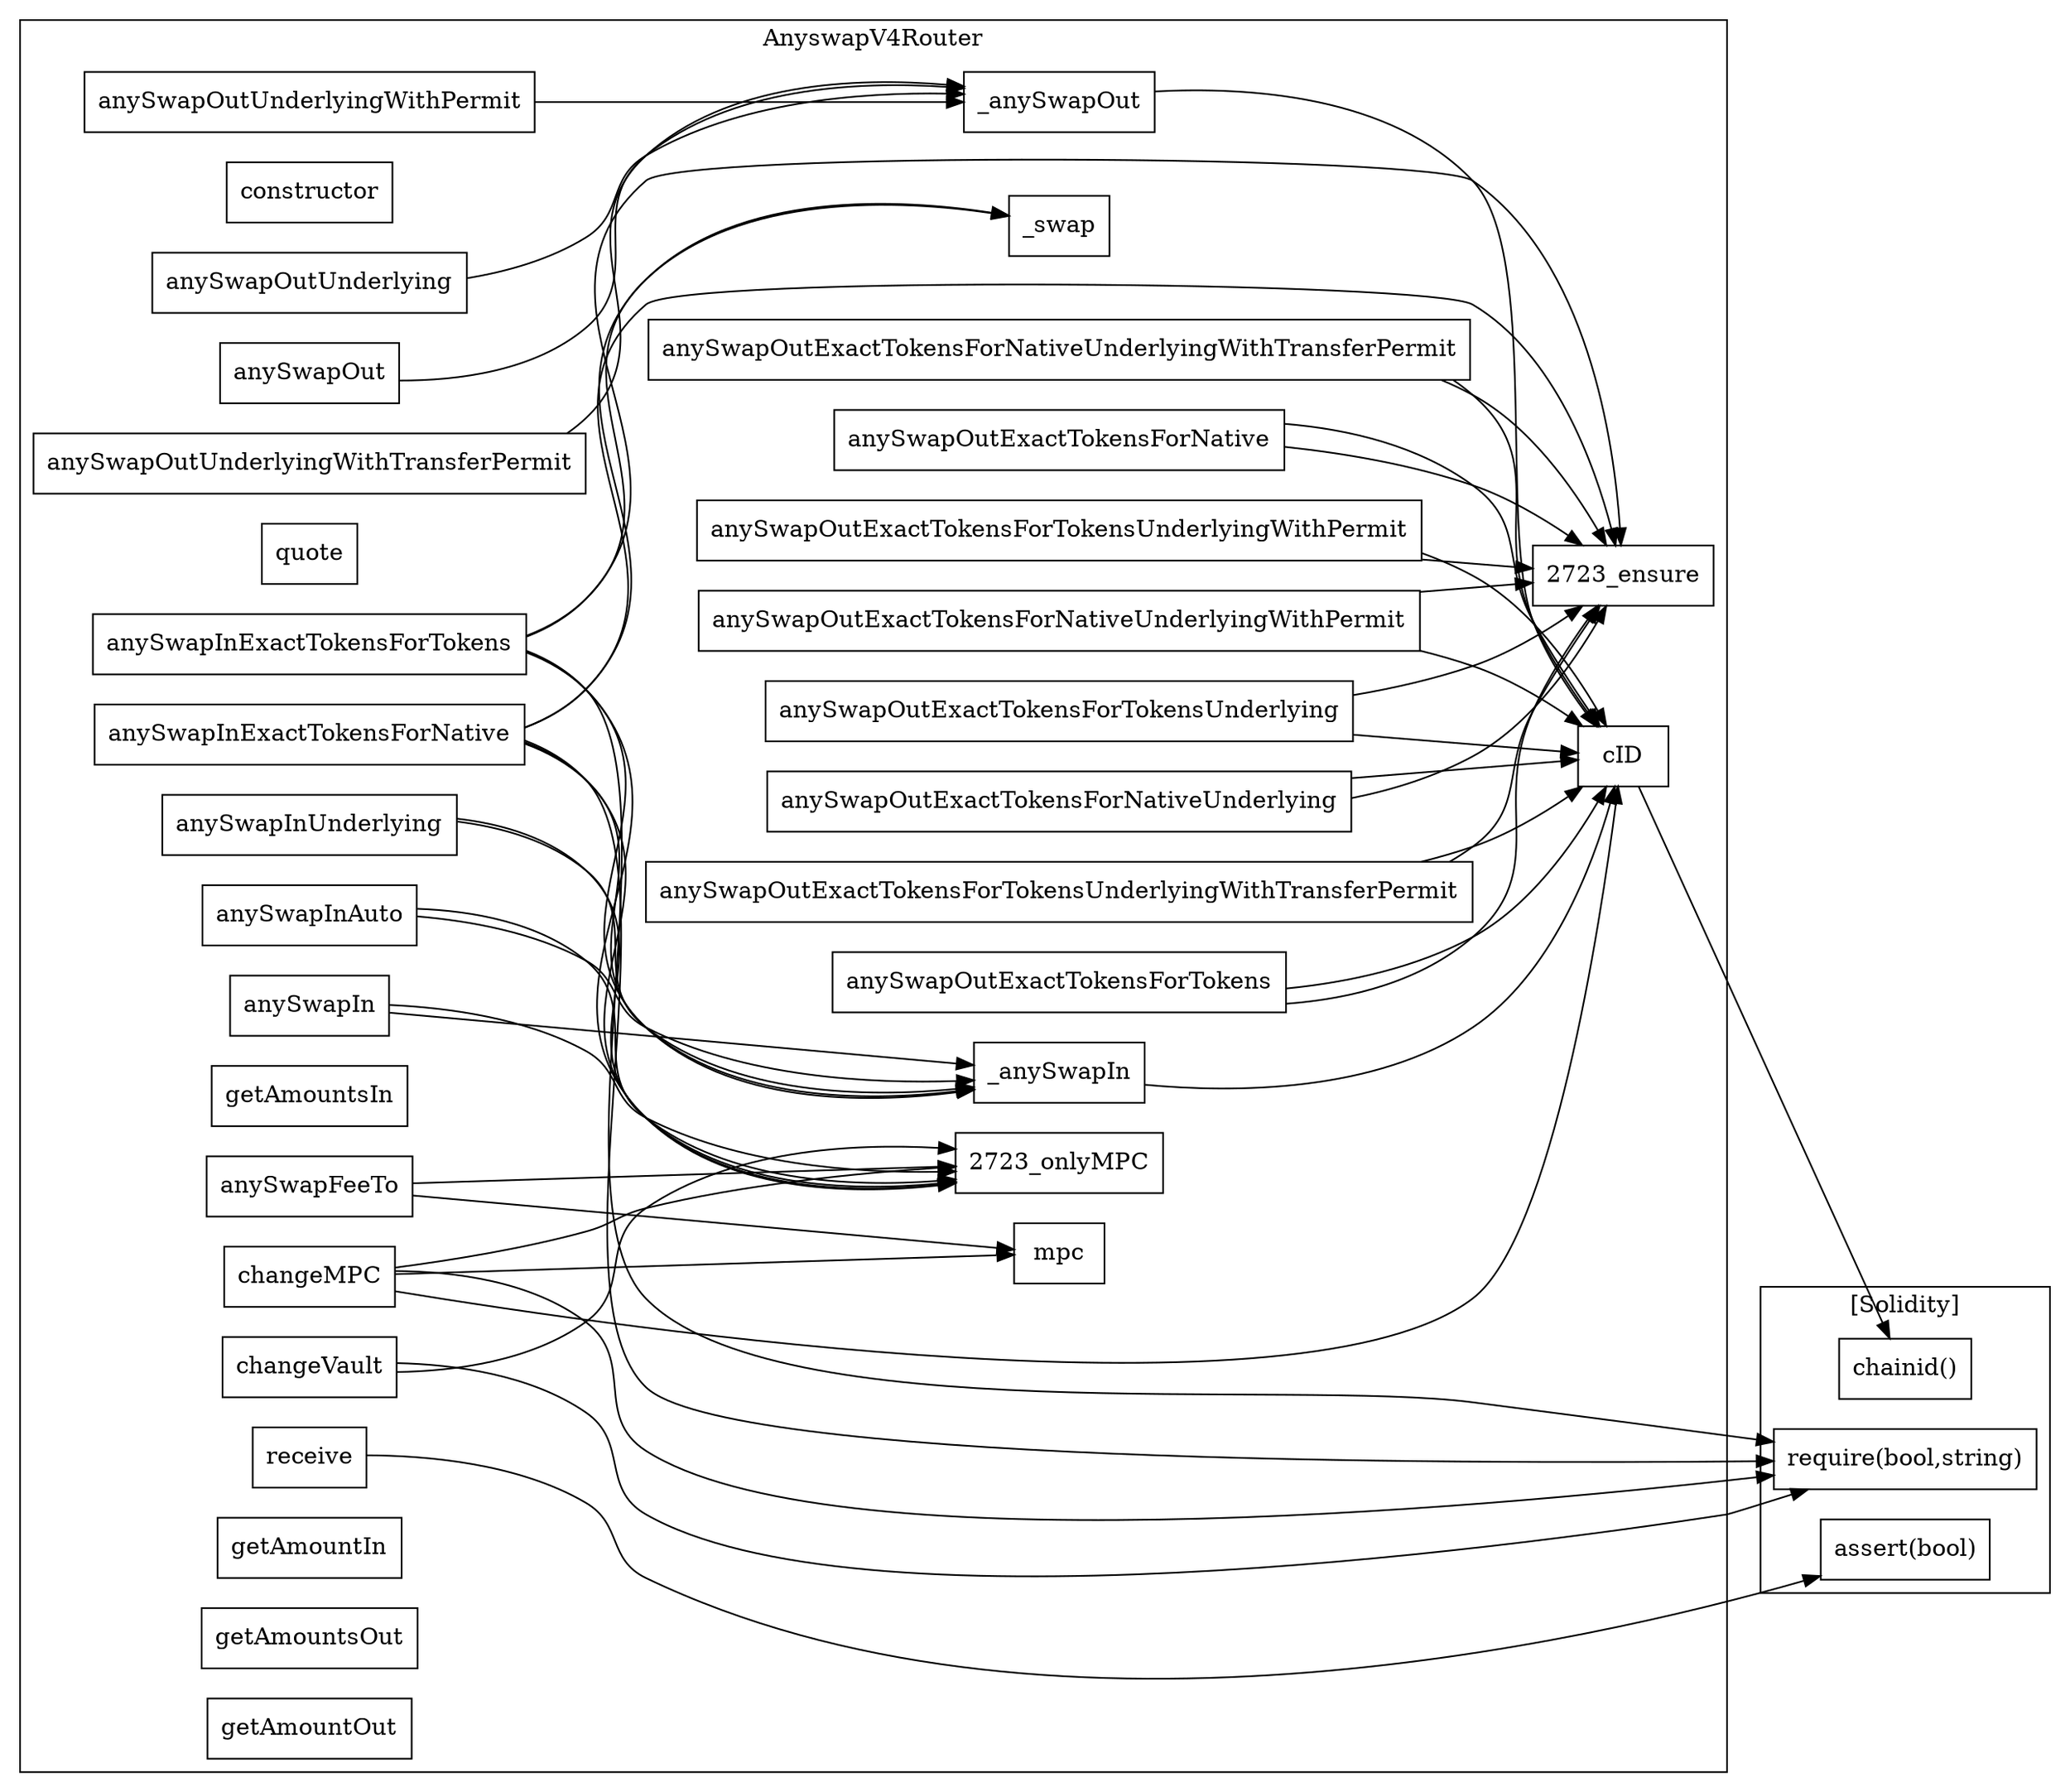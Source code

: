 strict digraph {
rankdir="LR"
node [shape=box]
subgraph cluster_2723_AnyswapV4Router {
label = "AnyswapV4Router"
"2723_anySwapOutExactTokensForNative" [label="anySwapOutExactTokensForNative"]
"2723_anySwapInExactTokensForTokens" [label="anySwapInExactTokensForTokens"]
"2723_constructor" [label="constructor"]
"2723_changeMPC" [label="changeMPC"]
"2723_anySwapOutExactTokensForNativeUnderlyingWithTransferPermit" [label="anySwapOutExactTokensForNativeUnderlyingWithTransferPermit"]
"2723_anySwapInAuto" [label="anySwapInAuto"]
"2723_anySwapInExactTokensForNative" [label="anySwapInExactTokensForNative"]
"2723_quote" [label="quote"]
"2723_anySwapOutExactTokensForNativeUnderlyingWithPermit" [label="anySwapOutExactTokensForNativeUnderlyingWithPermit"]
"2723_anySwapOutExactTokensForTokensUnderlying" [label="anySwapOutExactTokensForTokensUnderlying"]
"2723_anySwapOutExactTokensForNativeUnderlying" [label="anySwapOutExactTokensForNativeUnderlying"]
"2723_anySwapFeeTo" [label="anySwapFeeTo"]
"2723_anySwapOutExactTokensForTokensUnderlyingWithTransferPermit" [label="anySwapOutExactTokensForTokensUnderlyingWithTransferPermit"]
"2723_anySwapOutUnderlyingWithTransferPermit" [label="anySwapOutUnderlyingWithTransferPermit"]
"2723_anySwapInUnderlying" [label="anySwapInUnderlying"]
"2723_receive" [label="receive"]
"2723_anySwapOutUnderlyingWithPermit" [label="anySwapOutUnderlyingWithPermit"]
"2723_mpc" [label="mpc"]
"2723_getAmountsIn" [label="getAmountsIn"]
"2723_anySwapOutExactTokensForTokens" [label="anySwapOutExactTokensForTokens"]
"2723__anySwapOut" [label="_anySwapOut"]
"2723_cID" [label="cID"]
"2723__anySwapIn" [label="_anySwapIn"]
"2723_anySwapOut" [label="anySwapOut"]
"2723__swap" [label="_swap"]
"2723_changeVault" [label="changeVault"]
"2723_anySwapIn" [label="anySwapIn"]
"2723_anySwapOutExactTokensForTokensUnderlyingWithPermit" [label="anySwapOutExactTokensForTokensUnderlyingWithPermit"]
"2723_anySwapOutUnderlying" [label="anySwapOutUnderlying"]
"2723_getAmountIn" [label="getAmountIn"]
"2723_getAmountsOut" [label="getAmountsOut"]
"2723_getAmountOut" [label="getAmountOut"]
"2723_anySwapOutExactTokensForNativeUnderlyingWithTransferPermit" -> "2723_cID"
"2723_anySwapOutUnderlyingWithTransferPermit" -> "2723__anySwapOut"
"2723_anySwapInExactTokensForNative" -> "2723_onlyMPC"
"2723_changeMPC" -> "2723_mpc"
"2723_anySwapOutExactTokensForNativeUnderlying" -> "2723_ensure"
"2723__anySwapIn" -> "2723_cID"
"2723_anySwapOutExactTokensForNative" -> "2723_ensure"
"2723_anySwapOutExactTokensForTokens" -> "2723_ensure"
"2723_anySwapOutExactTokensForNative" -> "2723_cID"
"2723_anySwapOutExactTokensForTokens" -> "2723_cID"
"2723_anySwapOutExactTokensForNativeUnderlying" -> "2723_cID"
"2723_anySwapInAuto" -> "2723__anySwapIn"
"2723_anySwapIn" -> "2723_onlyMPC"
"2723_anySwapInExactTokensForNative" -> "2723__swap"
"2723_anySwapOutExactTokensForNativeUnderlyingWithPermit" -> "2723_cID"
"2723_anySwapOutExactTokensForNativeUnderlyingWithTransferPermit" -> "2723_ensure"
"2723_anySwapOutExactTokensForTokensUnderlying" -> "2723_ensure"
"2723_anySwapOutExactTokensForTokensUnderlyingWithTransferPermit" -> "2723_cID"
"2723_changeMPC" -> "2723_cID"
"2723_anySwapInExactTokensForNative" -> "2723_ensure"
"2723_anySwapOut" -> "2723__anySwapOut"
"2723_anySwapOutExactTokensForTokensUnderlyingWithPermit" -> "2723_ensure"
"2723_anySwapOutUnderlying" -> "2723__anySwapOut"
"2723_anySwapOutExactTokensForTokensUnderlyingWithTransferPermit" -> "2723_ensure"
"2723_changeVault" -> "2723_onlyMPC"
"2723_anySwapIn" -> "2723__anySwapIn"
"2723_anySwapOutUnderlyingWithPermit" -> "2723__anySwapOut"
"2723_changeMPC" -> "2723_onlyMPC"
"2723_anySwapInExactTokensForTokens" -> "2723_onlyMPC"
"2723_anySwapInExactTokensForTokens" -> "2723__anySwapIn"
"2723_anySwapOutExactTokensForNativeUnderlyingWithPermit" -> "2723_ensure"
"2723_anySwapInExactTokensForTokens" -> "2723__swap"
"2723_anySwapInUnderlying" -> "2723__anySwapIn"
"2723_anySwapInExactTokensForNative" -> "2723__anySwapIn"
"2723_anySwapFeeTo" -> "2723_mpc"
"2723__anySwapOut" -> "2723_cID"
"2723_anySwapOutExactTokensForTokensUnderlyingWithPermit" -> "2723_cID"
"2723_anySwapInExactTokensForTokens" -> "2723_ensure"
"2723_anySwapOutExactTokensForTokensUnderlying" -> "2723_cID"
"2723_anySwapInAuto" -> "2723_onlyMPC"
"2723_anySwapInUnderlying" -> "2723_onlyMPC"
"2723_anySwapFeeTo" -> "2723_onlyMPC"
}subgraph cluster_solidity {
label = "[Solidity]"
"assert(bool)" 
"require(bool,string)" 
"chainid()" 
"2723_cID" -> "chainid()"
"2723_anySwapInExactTokensForTokens" -> "require(bool,string)"
"2723_anySwapInExactTokensForNative" -> "require(bool,string)"
"2723_receive" -> "assert(bool)"
"2723_changeVault" -> "require(bool,string)"
"2723_changeMPC" -> "require(bool,string)"
}
}